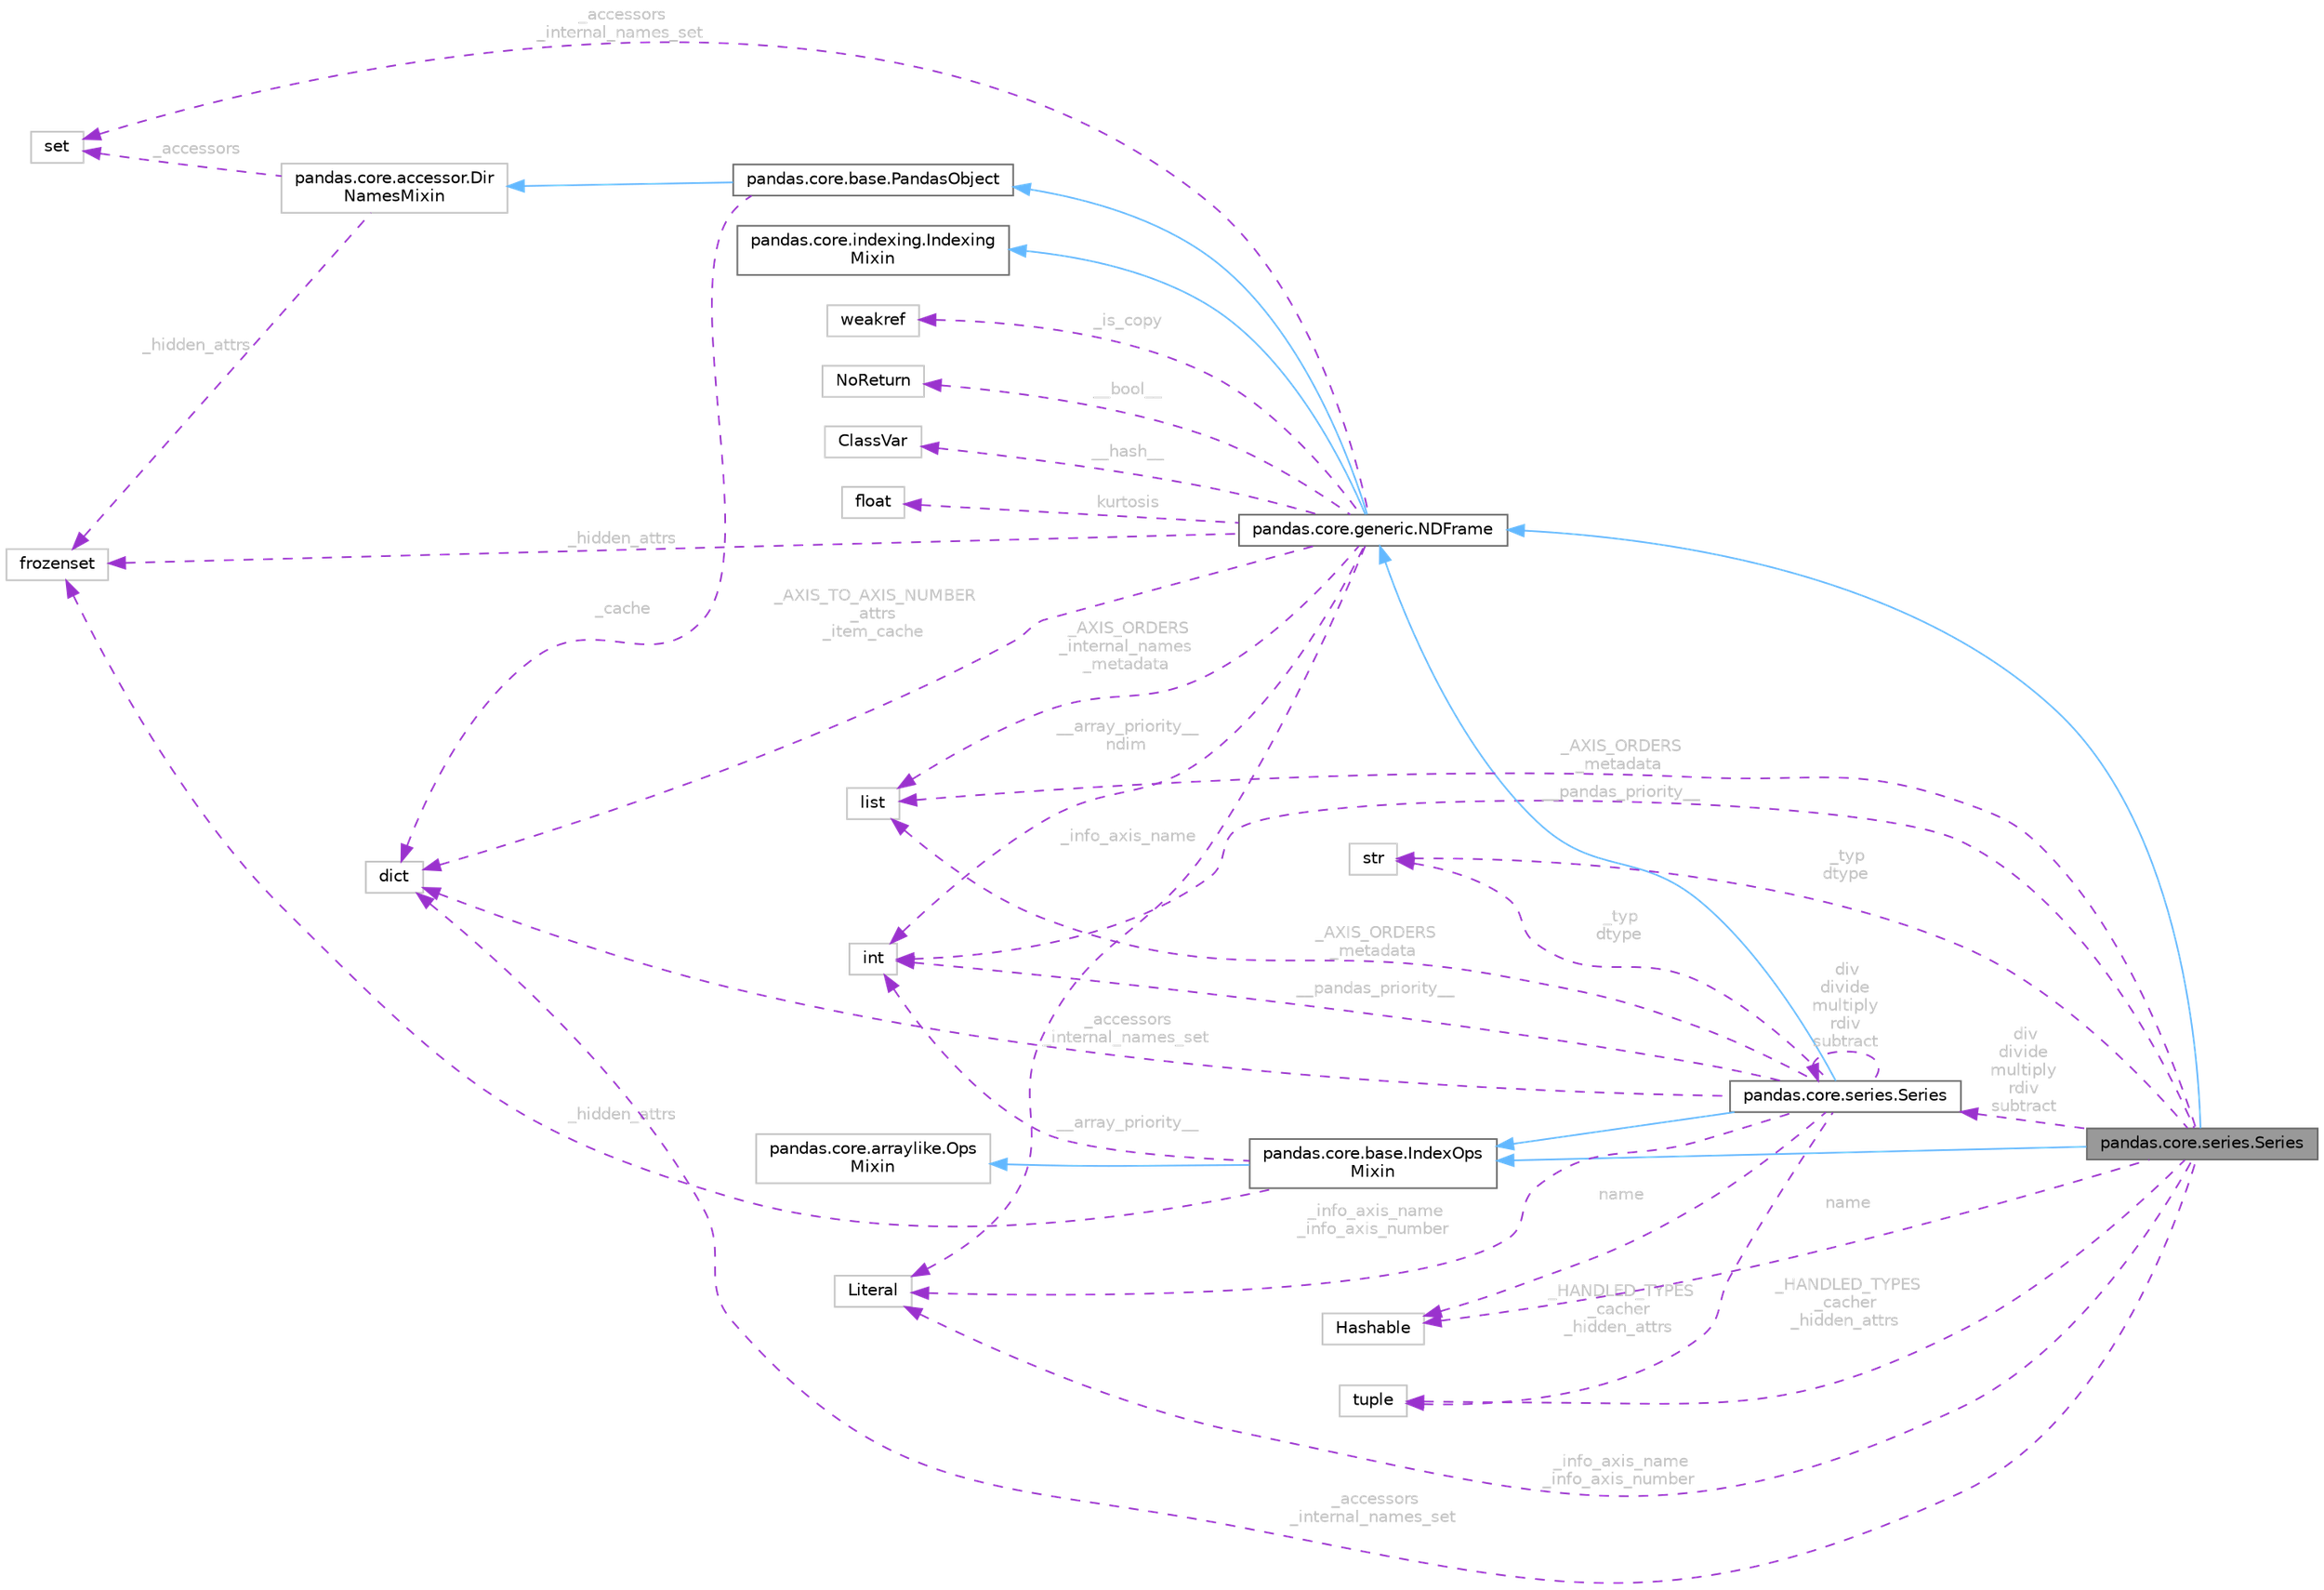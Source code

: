 digraph "pandas.core.series.Series"
{
 // LATEX_PDF_SIZE
  bgcolor="transparent";
  edge [fontname=Helvetica,fontsize=10,labelfontname=Helvetica,labelfontsize=10];
  node [fontname=Helvetica,fontsize=10,shape=box,height=0.2,width=0.4];
  rankdir="LR";
  Node1 [id="Node000001",label="pandas.core.series.Series",height=0.2,width=0.4,color="gray40", fillcolor="grey60", style="filled", fontcolor="black",tooltip=" "];
  Node2 -> Node1 [id="edge1_Node000001_Node000002",dir="back",color="steelblue1",style="solid",tooltip=" "];
  Node2 [id="Node000002",label="pandas.core.base.IndexOps\lMixin",height=0.2,width=0.4,color="gray40", fillcolor="white", style="filled",URL="$db/d4c/classpandas_1_1core_1_1base_1_1IndexOpsMixin.html",tooltip=" "];
  Node3 -> Node2 [id="edge2_Node000002_Node000003",dir="back",color="steelblue1",style="solid",tooltip=" "];
  Node3 [id="Node000003",label="pandas.core.arraylike.Ops\lMixin",height=0.2,width=0.4,color="grey75", fillcolor="white", style="filled",URL="$da/d26/classpandas_1_1core_1_1arraylike_1_1OpsMixin.html",tooltip=" "];
  Node4 -> Node2 [id="edge3_Node000002_Node000004",dir="back",color="darkorchid3",style="dashed",tooltip=" ",label=" __array_priority__",fontcolor="grey" ];
  Node4 [id="Node000004",label="int",height=0.2,width=0.4,color="grey75", fillcolor="white", style="filled",tooltip=" "];
  Node5 -> Node2 [id="edge4_Node000002_Node000005",dir="back",color="darkorchid3",style="dashed",tooltip=" ",label=" _hidden_attrs",fontcolor="grey" ];
  Node5 [id="Node000005",label="frozenset",height=0.2,width=0.4,color="grey75", fillcolor="white", style="filled",tooltip=" "];
  Node6 -> Node1 [id="edge5_Node000001_Node000006",dir="back",color="steelblue1",style="solid",tooltip=" "];
  Node6 [id="Node000006",label="pandas.core.generic.NDFrame",height=0.2,width=0.4,color="gray40", fillcolor="white", style="filled",URL="$d4/d2c/classpandas_1_1core_1_1generic_1_1NDFrame.html",tooltip=" "];
  Node7 -> Node6 [id="edge6_Node000006_Node000007",dir="back",color="steelblue1",style="solid",tooltip=" "];
  Node7 [id="Node000007",label="pandas.core.base.PandasObject",height=0.2,width=0.4,color="gray40", fillcolor="white", style="filled",URL="$d9/d19/classpandas_1_1core_1_1base_1_1PandasObject.html",tooltip=" "];
  Node8 -> Node7 [id="edge7_Node000007_Node000008",dir="back",color="steelblue1",style="solid",tooltip=" "];
  Node8 [id="Node000008",label="pandas.core.accessor.Dir\lNamesMixin",height=0.2,width=0.4,color="grey75", fillcolor="white", style="filled",URL="$df/dd9/classpandas_1_1core_1_1accessor_1_1DirNamesMixin.html",tooltip=" "];
  Node9 -> Node8 [id="edge8_Node000008_Node000009",dir="back",color="darkorchid3",style="dashed",tooltip=" ",label=" _accessors",fontcolor="grey" ];
  Node9 [id="Node000009",label="set",height=0.2,width=0.4,color="grey75", fillcolor="white", style="filled",tooltip=" "];
  Node5 -> Node8 [id="edge9_Node000008_Node000005",dir="back",color="darkorchid3",style="dashed",tooltip=" ",label=" _hidden_attrs",fontcolor="grey" ];
  Node10 -> Node7 [id="edge10_Node000007_Node000010",dir="back",color="darkorchid3",style="dashed",tooltip=" ",label=" _cache",fontcolor="grey" ];
  Node10 [id="Node000010",label="dict",height=0.2,width=0.4,color="grey75", fillcolor="white", style="filled",tooltip=" "];
  Node11 -> Node6 [id="edge11_Node000006_Node000011",dir="back",color="steelblue1",style="solid",tooltip=" "];
  Node11 [id="Node000011",label="pandas.core.indexing.Indexing\lMixin",height=0.2,width=0.4,color="gray40", fillcolor="white", style="filled",URL="$d4/d90/classpandas_1_1core_1_1indexing_1_1IndexingMixin.html",tooltip=" "];
  Node12 -> Node6 [id="edge12_Node000006_Node000012",dir="back",color="darkorchid3",style="dashed",tooltip=" ",label=" _AXIS_ORDERS\n_internal_names\n_metadata",fontcolor="grey" ];
  Node12 [id="Node000012",label="list",height=0.2,width=0.4,color="grey75", fillcolor="white", style="filled",tooltip=" "];
  Node9 -> Node6 [id="edge13_Node000006_Node000009",dir="back",color="darkorchid3",style="dashed",tooltip=" ",label=" _accessors\n_internal_names_set",fontcolor="grey" ];
  Node5 -> Node6 [id="edge14_Node000006_Node000005",dir="back",color="darkorchid3",style="dashed",tooltip=" ",label=" _hidden_attrs",fontcolor="grey" ];
  Node13 -> Node6 [id="edge15_Node000006_Node000013",dir="back",color="darkorchid3",style="dashed",tooltip=" ",label=" _is_copy",fontcolor="grey" ];
  Node13 [id="Node000013",label="weakref",height=0.2,width=0.4,color="grey75", fillcolor="white", style="filled",tooltip=" "];
  Node10 -> Node6 [id="edge16_Node000006_Node000010",dir="back",color="darkorchid3",style="dashed",tooltip=" ",label=" _AXIS_TO_AXIS_NUMBER\n_attrs\n_item_cache",fontcolor="grey" ];
  Node14 -> Node6 [id="edge17_Node000006_Node000014",dir="back",color="darkorchid3",style="dashed",tooltip=" ",label=" _info_axis_name",fontcolor="grey" ];
  Node14 [id="Node000014",label="Literal",height=0.2,width=0.4,color="grey75", fillcolor="white", style="filled",tooltip=" "];
  Node15 -> Node6 [id="edge18_Node000006_Node000015",dir="back",color="darkorchid3",style="dashed",tooltip=" ",label=" __bool__",fontcolor="grey" ];
  Node15 [id="Node000015",label="NoReturn",height=0.2,width=0.4,color="grey75", fillcolor="white", style="filled",tooltip=" "];
  Node16 -> Node6 [id="edge19_Node000006_Node000016",dir="back",color="darkorchid3",style="dashed",tooltip=" ",label=" __hash__",fontcolor="grey" ];
  Node16 [id="Node000016",label="ClassVar",height=0.2,width=0.4,color="grey75", fillcolor="white", style="filled",tooltip=" "];
  Node4 -> Node6 [id="edge20_Node000006_Node000004",dir="back",color="darkorchid3",style="dashed",tooltip=" ",label=" __array_priority__\nndim",fontcolor="grey" ];
  Node17 -> Node6 [id="edge21_Node000006_Node000017",dir="back",color="darkorchid3",style="dashed",tooltip=" ",label=" kurtosis",fontcolor="grey" ];
  Node17 [id="Node000017",label="float",height=0.2,width=0.4,color="grey75", fillcolor="white", style="filled",tooltip=" "];
  Node18 -> Node1 [id="edge22_Node000001_Node000018",dir="back",color="darkorchid3",style="dashed",tooltip=" ",label=" _typ\ndtype",fontcolor="grey" ];
  Node18 [id="Node000018",label="str",height=0.2,width=0.4,color="grey75", fillcolor="white", style="filled",tooltip=" "];
  Node19 -> Node1 [id="edge23_Node000001_Node000019",dir="back",color="darkorchid3",style="dashed",tooltip=" ",label=" _HANDLED_TYPES\n_cacher\n_hidden_attrs",fontcolor="grey" ];
  Node19 [id="Node000019",label="tuple",height=0.2,width=0.4,color="grey75", fillcolor="white", style="filled",tooltip=" "];
  Node12 -> Node1 [id="edge24_Node000001_Node000012",dir="back",color="darkorchid3",style="dashed",tooltip=" ",label=" _AXIS_ORDERS\n_metadata",fontcolor="grey" ];
  Node10 -> Node1 [id="edge25_Node000001_Node000010",dir="back",color="darkorchid3",style="dashed",tooltip=" ",label=" _accessors\n_internal_names_set",fontcolor="grey" ];
  Node4 -> Node1 [id="edge26_Node000001_Node000004",dir="back",color="darkorchid3",style="dashed",tooltip=" ",label=" __pandas_priority__",fontcolor="grey" ];
  Node14 -> Node1 [id="edge27_Node000001_Node000014",dir="back",color="darkorchid3",style="dashed",tooltip=" ",label=" _info_axis_name\n_info_axis_number",fontcolor="grey" ];
  Node20 -> Node1 [id="edge28_Node000001_Node000020",dir="back",color="darkorchid3",style="dashed",tooltip=" ",label=" div\ndivide\nmultiply\nrdiv\nsubtract",fontcolor="grey" ];
  Node20 [id="Node000020",label="pandas.core.series.Series",height=0.2,width=0.4,color="gray40", fillcolor="white", style="filled",URL="$d4/d96/classpandas_1_1core_1_1series_1_1Series.html",tooltip=" "];
  Node2 -> Node20 [id="edge29_Node000020_Node000002",dir="back",color="steelblue1",style="solid",tooltip=" "];
  Node6 -> Node20 [id="edge30_Node000020_Node000006",dir="back",color="steelblue1",style="solid",tooltip=" "];
  Node18 -> Node20 [id="edge31_Node000020_Node000018",dir="back",color="darkorchid3",style="dashed",tooltip=" ",label=" _typ\ndtype",fontcolor="grey" ];
  Node19 -> Node20 [id="edge32_Node000020_Node000019",dir="back",color="darkorchid3",style="dashed",tooltip=" ",label=" _HANDLED_TYPES\n_cacher\n_hidden_attrs",fontcolor="grey" ];
  Node12 -> Node20 [id="edge33_Node000020_Node000012",dir="back",color="darkorchid3",style="dashed",tooltip=" ",label=" _AXIS_ORDERS\n_metadata",fontcolor="grey" ];
  Node10 -> Node20 [id="edge34_Node000020_Node000010",dir="back",color="darkorchid3",style="dashed",tooltip=" ",label=" _accessors\n_internal_names_set",fontcolor="grey" ];
  Node4 -> Node20 [id="edge35_Node000020_Node000004",dir="back",color="darkorchid3",style="dashed",tooltip=" ",label=" __pandas_priority__",fontcolor="grey" ];
  Node14 -> Node20 [id="edge36_Node000020_Node000014",dir="back",color="darkorchid3",style="dashed",tooltip=" ",label=" _info_axis_name\n_info_axis_number",fontcolor="grey" ];
  Node20 -> Node20 [id="edge37_Node000020_Node000020",dir="back",color="darkorchid3",style="dashed",tooltip=" ",label=" div\ndivide\nmultiply\nrdiv\nsubtract",fontcolor="grey" ];
  Node21 -> Node20 [id="edge38_Node000020_Node000021",dir="back",color="darkorchid3",style="dashed",tooltip=" ",label=" name",fontcolor="grey" ];
  Node21 [id="Node000021",label="Hashable",height=0.2,width=0.4,color="grey75", fillcolor="white", style="filled",tooltip=" "];
  Node21 -> Node1 [id="edge39_Node000001_Node000021",dir="back",color="darkorchid3",style="dashed",tooltip=" ",label=" name",fontcolor="grey" ];
}
